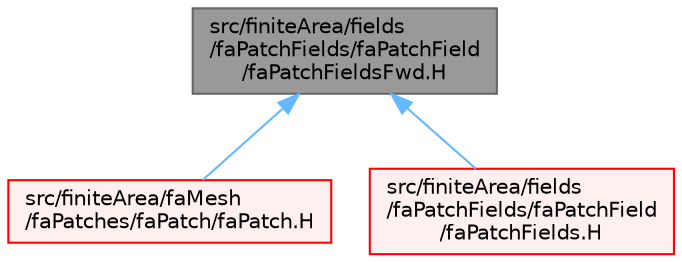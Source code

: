 digraph "src/finiteArea/fields/faPatchFields/faPatchField/faPatchFieldsFwd.H"
{
 // LATEX_PDF_SIZE
  bgcolor="transparent";
  edge [fontname=Helvetica,fontsize=10,labelfontname=Helvetica,labelfontsize=10];
  node [fontname=Helvetica,fontsize=10,shape=box,height=0.2,width=0.4];
  Node1 [id="Node000001",label="src/finiteArea/fields\l/faPatchFields/faPatchField\l/faPatchFieldsFwd.H",height=0.2,width=0.4,color="gray40", fillcolor="grey60", style="filled", fontcolor="black",tooltip="Forward declarations for faPatchField types."];
  Node1 -> Node2 [id="edge1_Node000001_Node000002",dir="back",color="steelblue1",style="solid",tooltip=" "];
  Node2 [id="Node000002",label="src/finiteArea/faMesh\l/faPatches/faPatch/faPatch.H",height=0.2,width=0.4,color="red", fillcolor="#FFF0F0", style="filled",URL="$faPatch_8H.html",tooltip=" "];
  Node1 -> Node405 [id="edge2_Node000001_Node000405",dir="back",color="steelblue1",style="solid",tooltip=" "];
  Node405 [id="Node000405",label="src/finiteArea/fields\l/faPatchFields/faPatchField\l/faPatchFields.H",height=0.2,width=0.4,color="red", fillcolor="#FFF0F0", style="filled",URL="$faPatchFields_8H.html",tooltip="Declarations for faPatchField types."];
}
